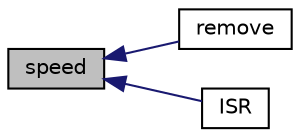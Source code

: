digraph "speed"
{
  edge [fontname="Helvetica",fontsize="10",labelfontname="Helvetica",labelfontsize="10"];
  node [fontname="Helvetica",fontsize="10",shape=record];
  rankdir="LR";
  Node51 [label="speed",height=0.2,width=0.4,color="black", fillcolor="grey75", style="filled", fontcolor="black"];
  Node51 -> Node52 [dir="back",color="midnightblue",fontsize="10",style="solid",fontname="Helvetica"];
  Node52 [label="remove",height=0.2,width=0.4,color="black", fillcolor="white", style="filled",URL="$tetris_8c.html#a1fcb45e5d2428352eb36b487d1d4eea3"];
  Node51 -> Node53 [dir="back",color="midnightblue",fontsize="10",style="solid",fontname="Helvetica"];
  Node53 [label="ISR",height=0.2,width=0.4,color="black", fillcolor="white", style="filled",URL="$tetris_8c.html#add2d7cdddfb682dcc0391e60cf42c7d6"];
}
